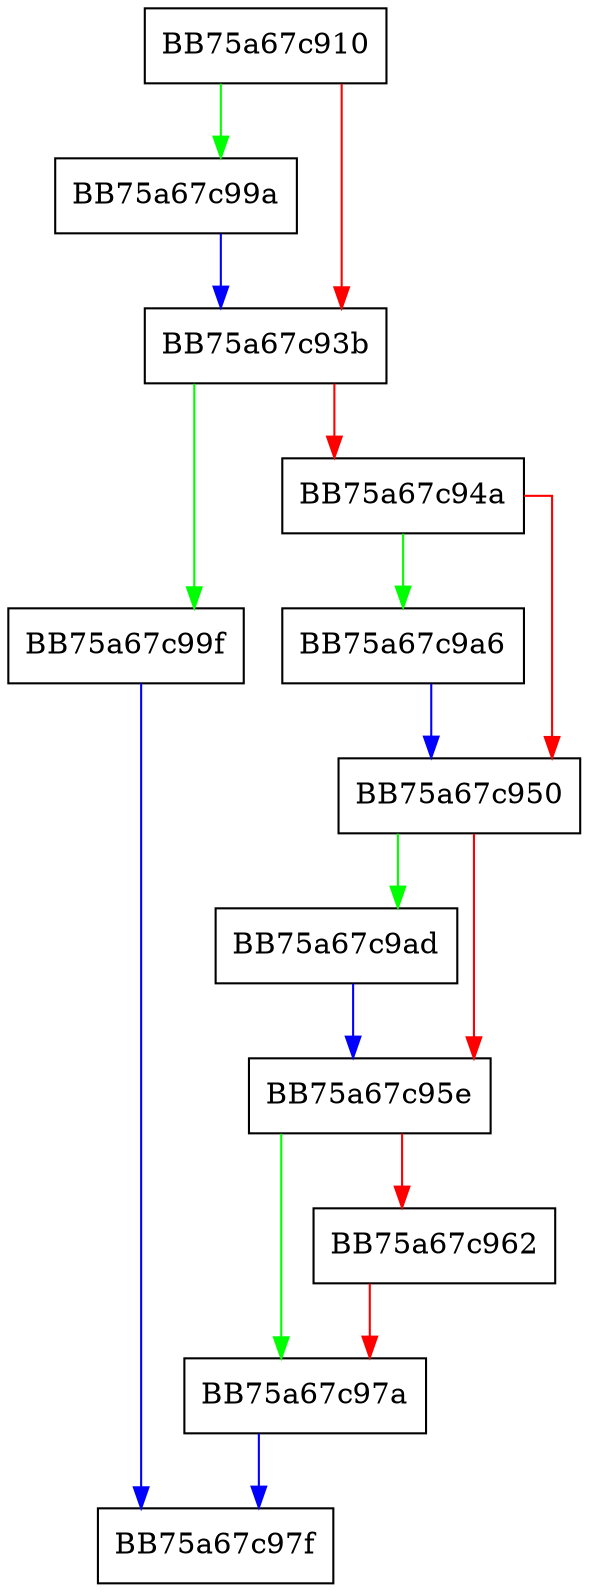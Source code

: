digraph Read {
  node [shape="box"];
  graph [splines=ortho];
  BB75a67c910 -> BB75a67c99a [color="green"];
  BB75a67c910 -> BB75a67c93b [color="red"];
  BB75a67c93b -> BB75a67c99f [color="green"];
  BB75a67c93b -> BB75a67c94a [color="red"];
  BB75a67c94a -> BB75a67c9a6 [color="green"];
  BB75a67c94a -> BB75a67c950 [color="red"];
  BB75a67c950 -> BB75a67c9ad [color="green"];
  BB75a67c950 -> BB75a67c95e [color="red"];
  BB75a67c95e -> BB75a67c97a [color="green"];
  BB75a67c95e -> BB75a67c962 [color="red"];
  BB75a67c962 -> BB75a67c97a [color="red"];
  BB75a67c97a -> BB75a67c97f [color="blue"];
  BB75a67c99a -> BB75a67c93b [color="blue"];
  BB75a67c99f -> BB75a67c97f [color="blue"];
  BB75a67c9a6 -> BB75a67c950 [color="blue"];
  BB75a67c9ad -> BB75a67c95e [color="blue"];
}